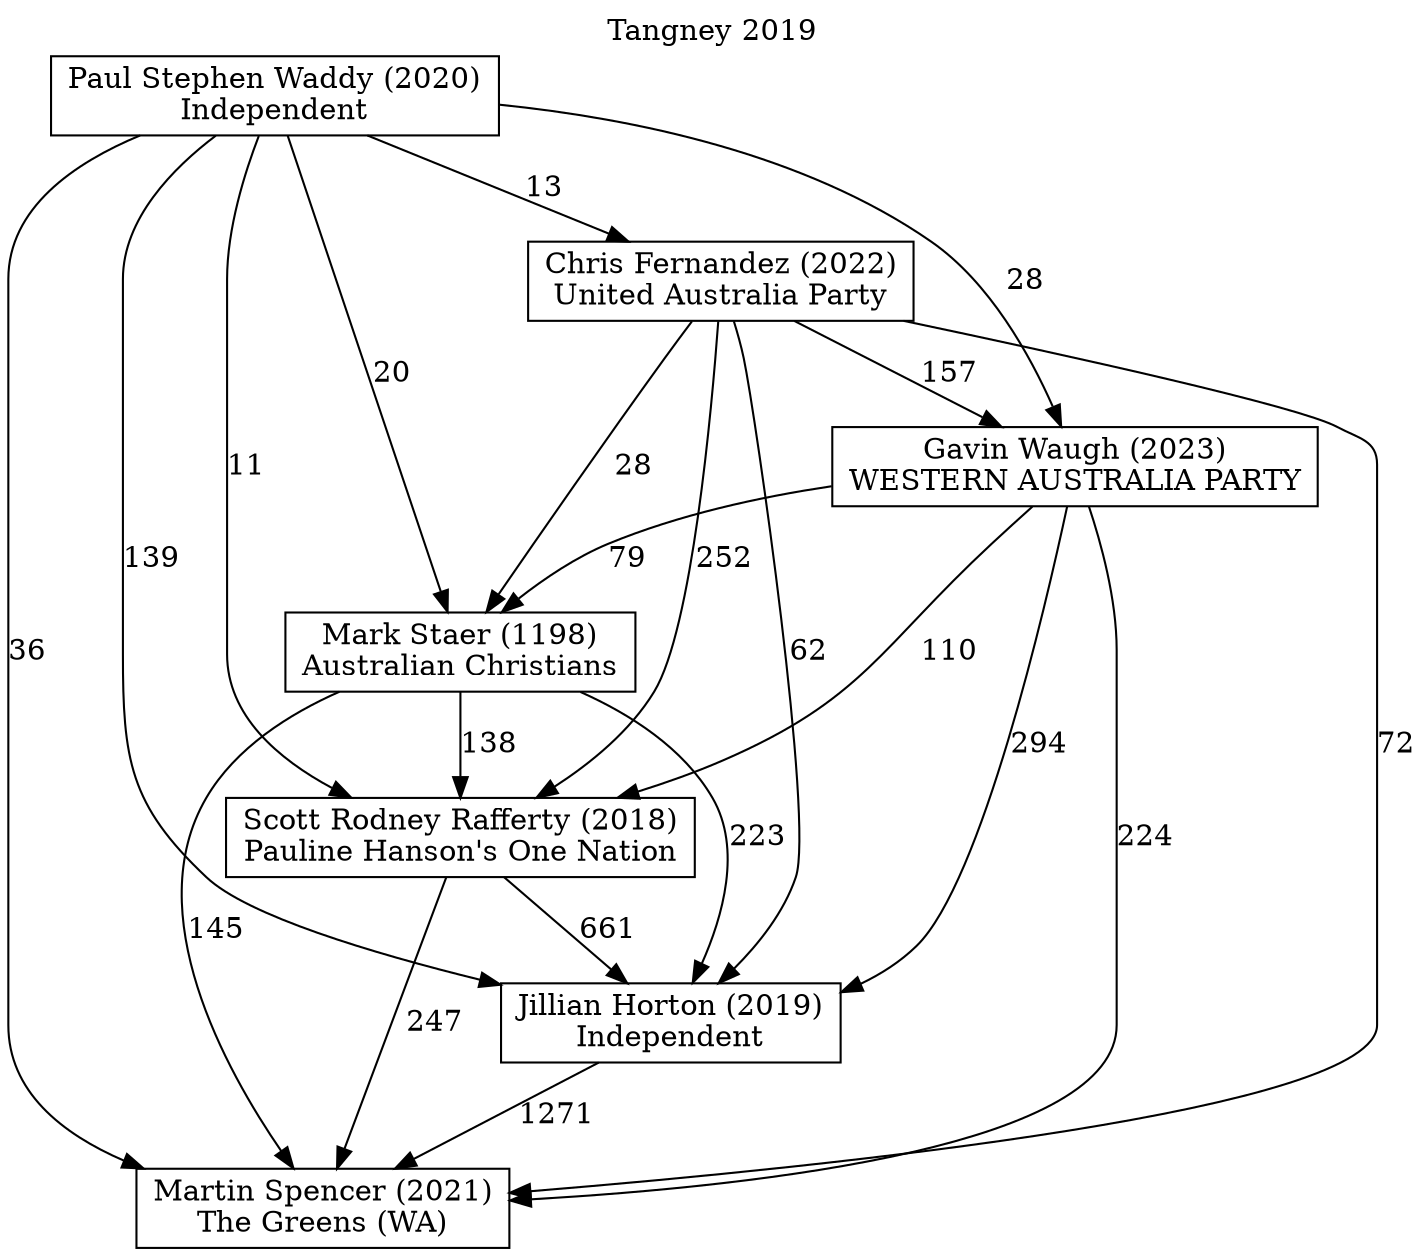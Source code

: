 // House preference flow
digraph "Martin Spencer (2021)_Tangney_2019" {
	graph [label="Tangney 2019" labelloc=t]
	node [shape=box]
	"Martin Spencer (2021)" [label="Martin Spencer (2021)
The Greens (WA)"]
	"Jillian Horton (2019)" [label="Jillian Horton (2019)
Independent"]
	"Scott Rodney Rafferty (2018)" [label="Scott Rodney Rafferty (2018)
Pauline Hanson's One Nation"]
	"Mark Staer (1198)" [label="Mark Staer (1198)
Australian Christians"]
	"Gavin Waugh (2023)" [label="Gavin Waugh (2023)
WESTERN AUSTRALIA PARTY"]
	"Chris Fernandez (2022)" [label="Chris Fernandez (2022)
United Australia Party"]
	"Paul Stephen Waddy (2020)" [label="Paul Stephen Waddy (2020)
Independent"]
	"Martin Spencer (2021)" [label="Martin Spencer (2021)
The Greens (WA)"]
	"Scott Rodney Rafferty (2018)" [label="Scott Rodney Rafferty (2018)
Pauline Hanson's One Nation"]
	"Mark Staer (1198)" [label="Mark Staer (1198)
Australian Christians"]
	"Gavin Waugh (2023)" [label="Gavin Waugh (2023)
WESTERN AUSTRALIA PARTY"]
	"Chris Fernandez (2022)" [label="Chris Fernandez (2022)
United Australia Party"]
	"Paul Stephen Waddy (2020)" [label="Paul Stephen Waddy (2020)
Independent"]
	"Martin Spencer (2021)" [label="Martin Spencer (2021)
The Greens (WA)"]
	"Mark Staer (1198)" [label="Mark Staer (1198)
Australian Christians"]
	"Gavin Waugh (2023)" [label="Gavin Waugh (2023)
WESTERN AUSTRALIA PARTY"]
	"Chris Fernandez (2022)" [label="Chris Fernandez (2022)
United Australia Party"]
	"Paul Stephen Waddy (2020)" [label="Paul Stephen Waddy (2020)
Independent"]
	"Martin Spencer (2021)" [label="Martin Spencer (2021)
The Greens (WA)"]
	"Gavin Waugh (2023)" [label="Gavin Waugh (2023)
WESTERN AUSTRALIA PARTY"]
	"Chris Fernandez (2022)" [label="Chris Fernandez (2022)
United Australia Party"]
	"Paul Stephen Waddy (2020)" [label="Paul Stephen Waddy (2020)
Independent"]
	"Martin Spencer (2021)" [label="Martin Spencer (2021)
The Greens (WA)"]
	"Chris Fernandez (2022)" [label="Chris Fernandez (2022)
United Australia Party"]
	"Paul Stephen Waddy (2020)" [label="Paul Stephen Waddy (2020)
Independent"]
	"Martin Spencer (2021)" [label="Martin Spencer (2021)
The Greens (WA)"]
	"Paul Stephen Waddy (2020)" [label="Paul Stephen Waddy (2020)
Independent"]
	"Paul Stephen Waddy (2020)" [label="Paul Stephen Waddy (2020)
Independent"]
	"Chris Fernandez (2022)" [label="Chris Fernandez (2022)
United Australia Party"]
	"Paul Stephen Waddy (2020)" [label="Paul Stephen Waddy (2020)
Independent"]
	"Paul Stephen Waddy (2020)" [label="Paul Stephen Waddy (2020)
Independent"]
	"Gavin Waugh (2023)" [label="Gavin Waugh (2023)
WESTERN AUSTRALIA PARTY"]
	"Chris Fernandez (2022)" [label="Chris Fernandez (2022)
United Australia Party"]
	"Paul Stephen Waddy (2020)" [label="Paul Stephen Waddy (2020)
Independent"]
	"Gavin Waugh (2023)" [label="Gavin Waugh (2023)
WESTERN AUSTRALIA PARTY"]
	"Paul Stephen Waddy (2020)" [label="Paul Stephen Waddy (2020)
Independent"]
	"Paul Stephen Waddy (2020)" [label="Paul Stephen Waddy (2020)
Independent"]
	"Chris Fernandez (2022)" [label="Chris Fernandez (2022)
United Australia Party"]
	"Paul Stephen Waddy (2020)" [label="Paul Stephen Waddy (2020)
Independent"]
	"Paul Stephen Waddy (2020)" [label="Paul Stephen Waddy (2020)
Independent"]
	"Mark Staer (1198)" [label="Mark Staer (1198)
Australian Christians"]
	"Gavin Waugh (2023)" [label="Gavin Waugh (2023)
WESTERN AUSTRALIA PARTY"]
	"Chris Fernandez (2022)" [label="Chris Fernandez (2022)
United Australia Party"]
	"Paul Stephen Waddy (2020)" [label="Paul Stephen Waddy (2020)
Independent"]
	"Mark Staer (1198)" [label="Mark Staer (1198)
Australian Christians"]
	"Chris Fernandez (2022)" [label="Chris Fernandez (2022)
United Australia Party"]
	"Paul Stephen Waddy (2020)" [label="Paul Stephen Waddy (2020)
Independent"]
	"Mark Staer (1198)" [label="Mark Staer (1198)
Australian Christians"]
	"Paul Stephen Waddy (2020)" [label="Paul Stephen Waddy (2020)
Independent"]
	"Paul Stephen Waddy (2020)" [label="Paul Stephen Waddy (2020)
Independent"]
	"Chris Fernandez (2022)" [label="Chris Fernandez (2022)
United Australia Party"]
	"Paul Stephen Waddy (2020)" [label="Paul Stephen Waddy (2020)
Independent"]
	"Paul Stephen Waddy (2020)" [label="Paul Stephen Waddy (2020)
Independent"]
	"Gavin Waugh (2023)" [label="Gavin Waugh (2023)
WESTERN AUSTRALIA PARTY"]
	"Chris Fernandez (2022)" [label="Chris Fernandez (2022)
United Australia Party"]
	"Paul Stephen Waddy (2020)" [label="Paul Stephen Waddy (2020)
Independent"]
	"Gavin Waugh (2023)" [label="Gavin Waugh (2023)
WESTERN AUSTRALIA PARTY"]
	"Paul Stephen Waddy (2020)" [label="Paul Stephen Waddy (2020)
Independent"]
	"Paul Stephen Waddy (2020)" [label="Paul Stephen Waddy (2020)
Independent"]
	"Chris Fernandez (2022)" [label="Chris Fernandez (2022)
United Australia Party"]
	"Paul Stephen Waddy (2020)" [label="Paul Stephen Waddy (2020)
Independent"]
	"Paul Stephen Waddy (2020)" [label="Paul Stephen Waddy (2020)
Independent"]
	"Scott Rodney Rafferty (2018)" [label="Scott Rodney Rafferty (2018)
Pauline Hanson's One Nation"]
	"Mark Staer (1198)" [label="Mark Staer (1198)
Australian Christians"]
	"Gavin Waugh (2023)" [label="Gavin Waugh (2023)
WESTERN AUSTRALIA PARTY"]
	"Chris Fernandez (2022)" [label="Chris Fernandez (2022)
United Australia Party"]
	"Paul Stephen Waddy (2020)" [label="Paul Stephen Waddy (2020)
Independent"]
	"Scott Rodney Rafferty (2018)" [label="Scott Rodney Rafferty (2018)
Pauline Hanson's One Nation"]
	"Gavin Waugh (2023)" [label="Gavin Waugh (2023)
WESTERN AUSTRALIA PARTY"]
	"Chris Fernandez (2022)" [label="Chris Fernandez (2022)
United Australia Party"]
	"Paul Stephen Waddy (2020)" [label="Paul Stephen Waddy (2020)
Independent"]
	"Scott Rodney Rafferty (2018)" [label="Scott Rodney Rafferty (2018)
Pauline Hanson's One Nation"]
	"Chris Fernandez (2022)" [label="Chris Fernandez (2022)
United Australia Party"]
	"Paul Stephen Waddy (2020)" [label="Paul Stephen Waddy (2020)
Independent"]
	"Scott Rodney Rafferty (2018)" [label="Scott Rodney Rafferty (2018)
Pauline Hanson's One Nation"]
	"Paul Stephen Waddy (2020)" [label="Paul Stephen Waddy (2020)
Independent"]
	"Paul Stephen Waddy (2020)" [label="Paul Stephen Waddy (2020)
Independent"]
	"Chris Fernandez (2022)" [label="Chris Fernandez (2022)
United Australia Party"]
	"Paul Stephen Waddy (2020)" [label="Paul Stephen Waddy (2020)
Independent"]
	"Paul Stephen Waddy (2020)" [label="Paul Stephen Waddy (2020)
Independent"]
	"Gavin Waugh (2023)" [label="Gavin Waugh (2023)
WESTERN AUSTRALIA PARTY"]
	"Chris Fernandez (2022)" [label="Chris Fernandez (2022)
United Australia Party"]
	"Paul Stephen Waddy (2020)" [label="Paul Stephen Waddy (2020)
Independent"]
	"Gavin Waugh (2023)" [label="Gavin Waugh (2023)
WESTERN AUSTRALIA PARTY"]
	"Paul Stephen Waddy (2020)" [label="Paul Stephen Waddy (2020)
Independent"]
	"Paul Stephen Waddy (2020)" [label="Paul Stephen Waddy (2020)
Independent"]
	"Chris Fernandez (2022)" [label="Chris Fernandez (2022)
United Australia Party"]
	"Paul Stephen Waddy (2020)" [label="Paul Stephen Waddy (2020)
Independent"]
	"Paul Stephen Waddy (2020)" [label="Paul Stephen Waddy (2020)
Independent"]
	"Mark Staer (1198)" [label="Mark Staer (1198)
Australian Christians"]
	"Gavin Waugh (2023)" [label="Gavin Waugh (2023)
WESTERN AUSTRALIA PARTY"]
	"Chris Fernandez (2022)" [label="Chris Fernandez (2022)
United Australia Party"]
	"Paul Stephen Waddy (2020)" [label="Paul Stephen Waddy (2020)
Independent"]
	"Mark Staer (1198)" [label="Mark Staer (1198)
Australian Christians"]
	"Chris Fernandez (2022)" [label="Chris Fernandez (2022)
United Australia Party"]
	"Paul Stephen Waddy (2020)" [label="Paul Stephen Waddy (2020)
Independent"]
	"Mark Staer (1198)" [label="Mark Staer (1198)
Australian Christians"]
	"Paul Stephen Waddy (2020)" [label="Paul Stephen Waddy (2020)
Independent"]
	"Paul Stephen Waddy (2020)" [label="Paul Stephen Waddy (2020)
Independent"]
	"Chris Fernandez (2022)" [label="Chris Fernandez (2022)
United Australia Party"]
	"Paul Stephen Waddy (2020)" [label="Paul Stephen Waddy (2020)
Independent"]
	"Paul Stephen Waddy (2020)" [label="Paul Stephen Waddy (2020)
Independent"]
	"Gavin Waugh (2023)" [label="Gavin Waugh (2023)
WESTERN AUSTRALIA PARTY"]
	"Chris Fernandez (2022)" [label="Chris Fernandez (2022)
United Australia Party"]
	"Paul Stephen Waddy (2020)" [label="Paul Stephen Waddy (2020)
Independent"]
	"Gavin Waugh (2023)" [label="Gavin Waugh (2023)
WESTERN AUSTRALIA PARTY"]
	"Paul Stephen Waddy (2020)" [label="Paul Stephen Waddy (2020)
Independent"]
	"Paul Stephen Waddy (2020)" [label="Paul Stephen Waddy (2020)
Independent"]
	"Chris Fernandez (2022)" [label="Chris Fernandez (2022)
United Australia Party"]
	"Paul Stephen Waddy (2020)" [label="Paul Stephen Waddy (2020)
Independent"]
	"Paul Stephen Waddy (2020)" [label="Paul Stephen Waddy (2020)
Independent"]
	"Jillian Horton (2019)" [label="Jillian Horton (2019)
Independent"]
	"Scott Rodney Rafferty (2018)" [label="Scott Rodney Rafferty (2018)
Pauline Hanson's One Nation"]
	"Mark Staer (1198)" [label="Mark Staer (1198)
Australian Christians"]
	"Gavin Waugh (2023)" [label="Gavin Waugh (2023)
WESTERN AUSTRALIA PARTY"]
	"Chris Fernandez (2022)" [label="Chris Fernandez (2022)
United Australia Party"]
	"Paul Stephen Waddy (2020)" [label="Paul Stephen Waddy (2020)
Independent"]
	"Jillian Horton (2019)" [label="Jillian Horton (2019)
Independent"]
	"Mark Staer (1198)" [label="Mark Staer (1198)
Australian Christians"]
	"Gavin Waugh (2023)" [label="Gavin Waugh (2023)
WESTERN AUSTRALIA PARTY"]
	"Chris Fernandez (2022)" [label="Chris Fernandez (2022)
United Australia Party"]
	"Paul Stephen Waddy (2020)" [label="Paul Stephen Waddy (2020)
Independent"]
	"Jillian Horton (2019)" [label="Jillian Horton (2019)
Independent"]
	"Gavin Waugh (2023)" [label="Gavin Waugh (2023)
WESTERN AUSTRALIA PARTY"]
	"Chris Fernandez (2022)" [label="Chris Fernandez (2022)
United Australia Party"]
	"Paul Stephen Waddy (2020)" [label="Paul Stephen Waddy (2020)
Independent"]
	"Jillian Horton (2019)" [label="Jillian Horton (2019)
Independent"]
	"Chris Fernandez (2022)" [label="Chris Fernandez (2022)
United Australia Party"]
	"Paul Stephen Waddy (2020)" [label="Paul Stephen Waddy (2020)
Independent"]
	"Jillian Horton (2019)" [label="Jillian Horton (2019)
Independent"]
	"Paul Stephen Waddy (2020)" [label="Paul Stephen Waddy (2020)
Independent"]
	"Paul Stephen Waddy (2020)" [label="Paul Stephen Waddy (2020)
Independent"]
	"Chris Fernandez (2022)" [label="Chris Fernandez (2022)
United Australia Party"]
	"Paul Stephen Waddy (2020)" [label="Paul Stephen Waddy (2020)
Independent"]
	"Paul Stephen Waddy (2020)" [label="Paul Stephen Waddy (2020)
Independent"]
	"Gavin Waugh (2023)" [label="Gavin Waugh (2023)
WESTERN AUSTRALIA PARTY"]
	"Chris Fernandez (2022)" [label="Chris Fernandez (2022)
United Australia Party"]
	"Paul Stephen Waddy (2020)" [label="Paul Stephen Waddy (2020)
Independent"]
	"Gavin Waugh (2023)" [label="Gavin Waugh (2023)
WESTERN AUSTRALIA PARTY"]
	"Paul Stephen Waddy (2020)" [label="Paul Stephen Waddy (2020)
Independent"]
	"Paul Stephen Waddy (2020)" [label="Paul Stephen Waddy (2020)
Independent"]
	"Chris Fernandez (2022)" [label="Chris Fernandez (2022)
United Australia Party"]
	"Paul Stephen Waddy (2020)" [label="Paul Stephen Waddy (2020)
Independent"]
	"Paul Stephen Waddy (2020)" [label="Paul Stephen Waddy (2020)
Independent"]
	"Mark Staer (1198)" [label="Mark Staer (1198)
Australian Christians"]
	"Gavin Waugh (2023)" [label="Gavin Waugh (2023)
WESTERN AUSTRALIA PARTY"]
	"Chris Fernandez (2022)" [label="Chris Fernandez (2022)
United Australia Party"]
	"Paul Stephen Waddy (2020)" [label="Paul Stephen Waddy (2020)
Independent"]
	"Mark Staer (1198)" [label="Mark Staer (1198)
Australian Christians"]
	"Chris Fernandez (2022)" [label="Chris Fernandez (2022)
United Australia Party"]
	"Paul Stephen Waddy (2020)" [label="Paul Stephen Waddy (2020)
Independent"]
	"Mark Staer (1198)" [label="Mark Staer (1198)
Australian Christians"]
	"Paul Stephen Waddy (2020)" [label="Paul Stephen Waddy (2020)
Independent"]
	"Paul Stephen Waddy (2020)" [label="Paul Stephen Waddy (2020)
Independent"]
	"Chris Fernandez (2022)" [label="Chris Fernandez (2022)
United Australia Party"]
	"Paul Stephen Waddy (2020)" [label="Paul Stephen Waddy (2020)
Independent"]
	"Paul Stephen Waddy (2020)" [label="Paul Stephen Waddy (2020)
Independent"]
	"Gavin Waugh (2023)" [label="Gavin Waugh (2023)
WESTERN AUSTRALIA PARTY"]
	"Chris Fernandez (2022)" [label="Chris Fernandez (2022)
United Australia Party"]
	"Paul Stephen Waddy (2020)" [label="Paul Stephen Waddy (2020)
Independent"]
	"Gavin Waugh (2023)" [label="Gavin Waugh (2023)
WESTERN AUSTRALIA PARTY"]
	"Paul Stephen Waddy (2020)" [label="Paul Stephen Waddy (2020)
Independent"]
	"Paul Stephen Waddy (2020)" [label="Paul Stephen Waddy (2020)
Independent"]
	"Chris Fernandez (2022)" [label="Chris Fernandez (2022)
United Australia Party"]
	"Paul Stephen Waddy (2020)" [label="Paul Stephen Waddy (2020)
Independent"]
	"Paul Stephen Waddy (2020)" [label="Paul Stephen Waddy (2020)
Independent"]
	"Scott Rodney Rafferty (2018)" [label="Scott Rodney Rafferty (2018)
Pauline Hanson's One Nation"]
	"Mark Staer (1198)" [label="Mark Staer (1198)
Australian Christians"]
	"Gavin Waugh (2023)" [label="Gavin Waugh (2023)
WESTERN AUSTRALIA PARTY"]
	"Chris Fernandez (2022)" [label="Chris Fernandez (2022)
United Australia Party"]
	"Paul Stephen Waddy (2020)" [label="Paul Stephen Waddy (2020)
Independent"]
	"Scott Rodney Rafferty (2018)" [label="Scott Rodney Rafferty (2018)
Pauline Hanson's One Nation"]
	"Gavin Waugh (2023)" [label="Gavin Waugh (2023)
WESTERN AUSTRALIA PARTY"]
	"Chris Fernandez (2022)" [label="Chris Fernandez (2022)
United Australia Party"]
	"Paul Stephen Waddy (2020)" [label="Paul Stephen Waddy (2020)
Independent"]
	"Scott Rodney Rafferty (2018)" [label="Scott Rodney Rafferty (2018)
Pauline Hanson's One Nation"]
	"Chris Fernandez (2022)" [label="Chris Fernandez (2022)
United Australia Party"]
	"Paul Stephen Waddy (2020)" [label="Paul Stephen Waddy (2020)
Independent"]
	"Scott Rodney Rafferty (2018)" [label="Scott Rodney Rafferty (2018)
Pauline Hanson's One Nation"]
	"Paul Stephen Waddy (2020)" [label="Paul Stephen Waddy (2020)
Independent"]
	"Paul Stephen Waddy (2020)" [label="Paul Stephen Waddy (2020)
Independent"]
	"Chris Fernandez (2022)" [label="Chris Fernandez (2022)
United Australia Party"]
	"Paul Stephen Waddy (2020)" [label="Paul Stephen Waddy (2020)
Independent"]
	"Paul Stephen Waddy (2020)" [label="Paul Stephen Waddy (2020)
Independent"]
	"Gavin Waugh (2023)" [label="Gavin Waugh (2023)
WESTERN AUSTRALIA PARTY"]
	"Chris Fernandez (2022)" [label="Chris Fernandez (2022)
United Australia Party"]
	"Paul Stephen Waddy (2020)" [label="Paul Stephen Waddy (2020)
Independent"]
	"Gavin Waugh (2023)" [label="Gavin Waugh (2023)
WESTERN AUSTRALIA PARTY"]
	"Paul Stephen Waddy (2020)" [label="Paul Stephen Waddy (2020)
Independent"]
	"Paul Stephen Waddy (2020)" [label="Paul Stephen Waddy (2020)
Independent"]
	"Chris Fernandez (2022)" [label="Chris Fernandez (2022)
United Australia Party"]
	"Paul Stephen Waddy (2020)" [label="Paul Stephen Waddy (2020)
Independent"]
	"Paul Stephen Waddy (2020)" [label="Paul Stephen Waddy (2020)
Independent"]
	"Mark Staer (1198)" [label="Mark Staer (1198)
Australian Christians"]
	"Gavin Waugh (2023)" [label="Gavin Waugh (2023)
WESTERN AUSTRALIA PARTY"]
	"Chris Fernandez (2022)" [label="Chris Fernandez (2022)
United Australia Party"]
	"Paul Stephen Waddy (2020)" [label="Paul Stephen Waddy (2020)
Independent"]
	"Mark Staer (1198)" [label="Mark Staer (1198)
Australian Christians"]
	"Chris Fernandez (2022)" [label="Chris Fernandez (2022)
United Australia Party"]
	"Paul Stephen Waddy (2020)" [label="Paul Stephen Waddy (2020)
Independent"]
	"Mark Staer (1198)" [label="Mark Staer (1198)
Australian Christians"]
	"Paul Stephen Waddy (2020)" [label="Paul Stephen Waddy (2020)
Independent"]
	"Paul Stephen Waddy (2020)" [label="Paul Stephen Waddy (2020)
Independent"]
	"Chris Fernandez (2022)" [label="Chris Fernandez (2022)
United Australia Party"]
	"Paul Stephen Waddy (2020)" [label="Paul Stephen Waddy (2020)
Independent"]
	"Paul Stephen Waddy (2020)" [label="Paul Stephen Waddy (2020)
Independent"]
	"Gavin Waugh (2023)" [label="Gavin Waugh (2023)
WESTERN AUSTRALIA PARTY"]
	"Chris Fernandez (2022)" [label="Chris Fernandez (2022)
United Australia Party"]
	"Paul Stephen Waddy (2020)" [label="Paul Stephen Waddy (2020)
Independent"]
	"Gavin Waugh (2023)" [label="Gavin Waugh (2023)
WESTERN AUSTRALIA PARTY"]
	"Paul Stephen Waddy (2020)" [label="Paul Stephen Waddy (2020)
Independent"]
	"Paul Stephen Waddy (2020)" [label="Paul Stephen Waddy (2020)
Independent"]
	"Chris Fernandez (2022)" [label="Chris Fernandez (2022)
United Australia Party"]
	"Paul Stephen Waddy (2020)" [label="Paul Stephen Waddy (2020)
Independent"]
	"Paul Stephen Waddy (2020)" [label="Paul Stephen Waddy (2020)
Independent"]
	"Jillian Horton (2019)" -> "Martin Spencer (2021)" [label=1271]
	"Scott Rodney Rafferty (2018)" -> "Jillian Horton (2019)" [label=661]
	"Mark Staer (1198)" -> "Scott Rodney Rafferty (2018)" [label=138]
	"Gavin Waugh (2023)" -> "Mark Staer (1198)" [label=79]
	"Chris Fernandez (2022)" -> "Gavin Waugh (2023)" [label=157]
	"Paul Stephen Waddy (2020)" -> "Chris Fernandez (2022)" [label=13]
	"Scott Rodney Rafferty (2018)" -> "Martin Spencer (2021)" [label=247]
	"Mark Staer (1198)" -> "Martin Spencer (2021)" [label=145]
	"Gavin Waugh (2023)" -> "Martin Spencer (2021)" [label=224]
	"Chris Fernandez (2022)" -> "Martin Spencer (2021)" [label=72]
	"Paul Stephen Waddy (2020)" -> "Martin Spencer (2021)" [label=36]
	"Paul Stephen Waddy (2020)" -> "Gavin Waugh (2023)" [label=28]
	"Chris Fernandez (2022)" -> "Mark Staer (1198)" [label=28]
	"Paul Stephen Waddy (2020)" -> "Mark Staer (1198)" [label=20]
	"Gavin Waugh (2023)" -> "Scott Rodney Rafferty (2018)" [label=110]
	"Chris Fernandez (2022)" -> "Scott Rodney Rafferty (2018)" [label=252]
	"Paul Stephen Waddy (2020)" -> "Scott Rodney Rafferty (2018)" [label=11]
	"Mark Staer (1198)" -> "Jillian Horton (2019)" [label=223]
	"Gavin Waugh (2023)" -> "Jillian Horton (2019)" [label=294]
	"Chris Fernandez (2022)" -> "Jillian Horton (2019)" [label=62]
	"Paul Stephen Waddy (2020)" -> "Jillian Horton (2019)" [label=139]
}
